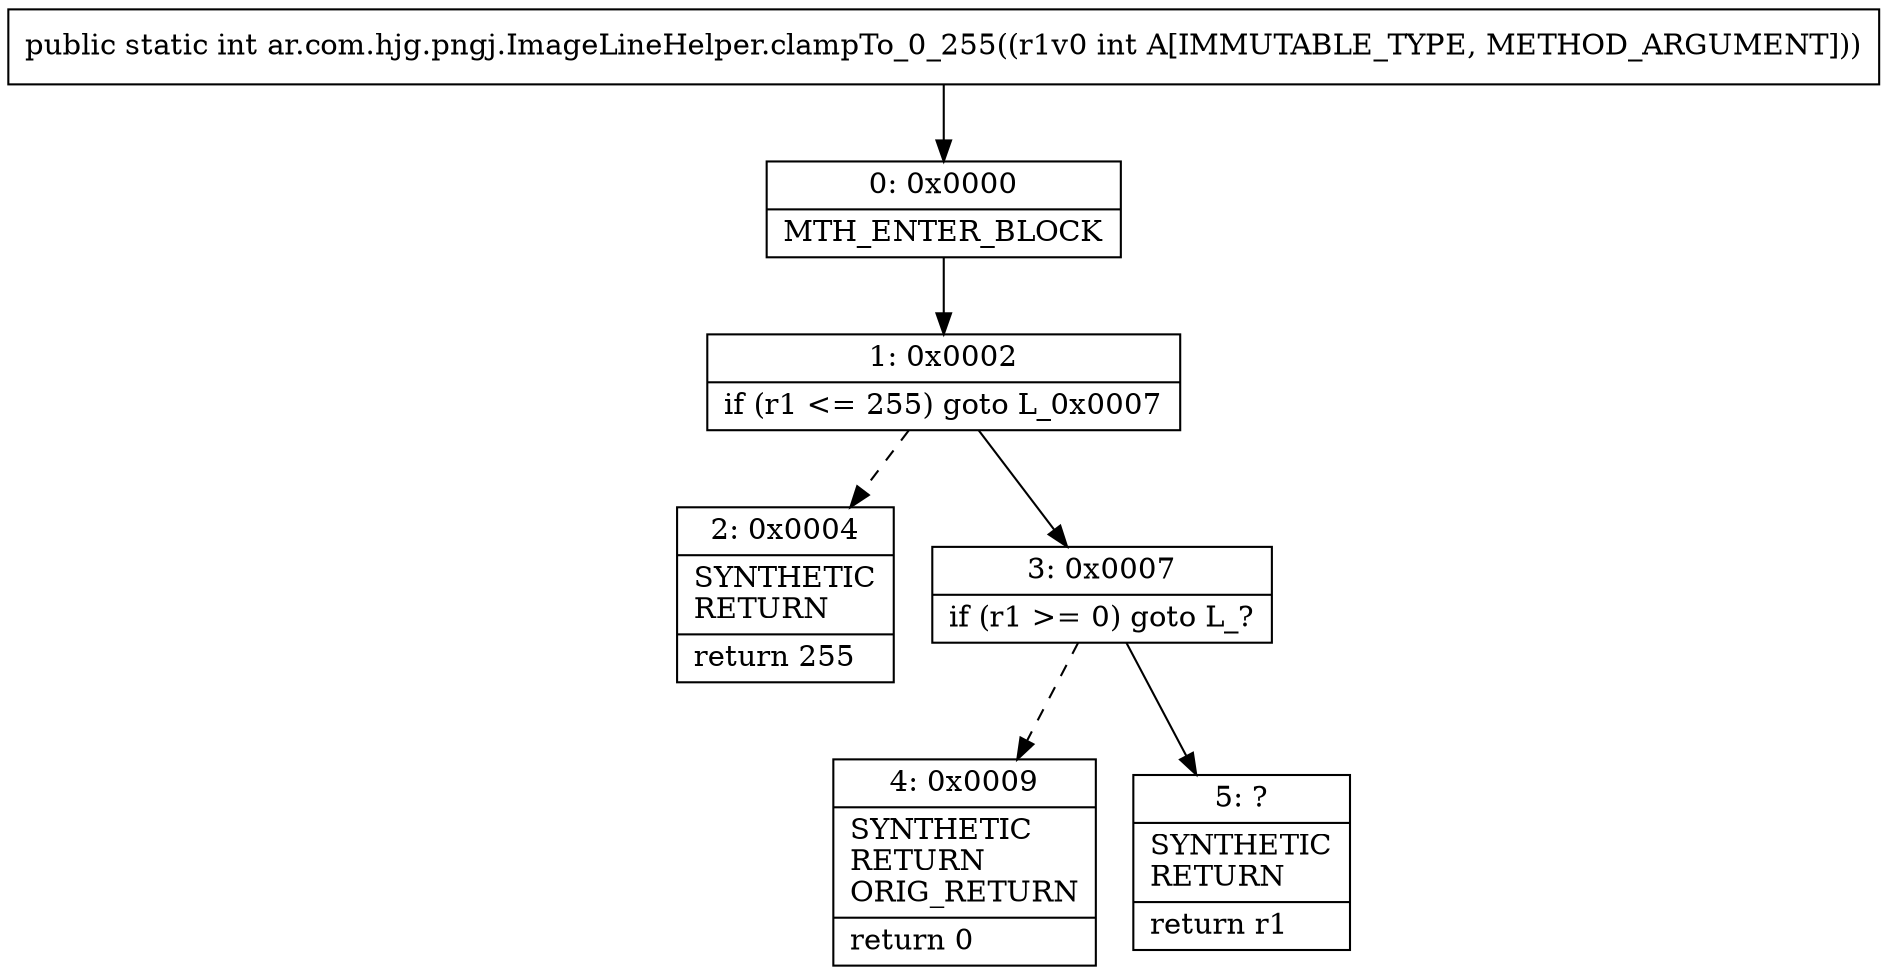 digraph "CFG forar.com.hjg.pngj.ImageLineHelper.clampTo_0_255(I)I" {
Node_0 [shape=record,label="{0\:\ 0x0000|MTH_ENTER_BLOCK\l}"];
Node_1 [shape=record,label="{1\:\ 0x0002|if (r1 \<= 255) goto L_0x0007\l}"];
Node_2 [shape=record,label="{2\:\ 0x0004|SYNTHETIC\lRETURN\l|return 255\l}"];
Node_3 [shape=record,label="{3\:\ 0x0007|if (r1 \>= 0) goto L_?\l}"];
Node_4 [shape=record,label="{4\:\ 0x0009|SYNTHETIC\lRETURN\lORIG_RETURN\l|return 0\l}"];
Node_5 [shape=record,label="{5\:\ ?|SYNTHETIC\lRETURN\l|return r1\l}"];
MethodNode[shape=record,label="{public static int ar.com.hjg.pngj.ImageLineHelper.clampTo_0_255((r1v0 int A[IMMUTABLE_TYPE, METHOD_ARGUMENT])) }"];
MethodNode -> Node_0;
Node_0 -> Node_1;
Node_1 -> Node_2[style=dashed];
Node_1 -> Node_3;
Node_3 -> Node_4[style=dashed];
Node_3 -> Node_5;
}

